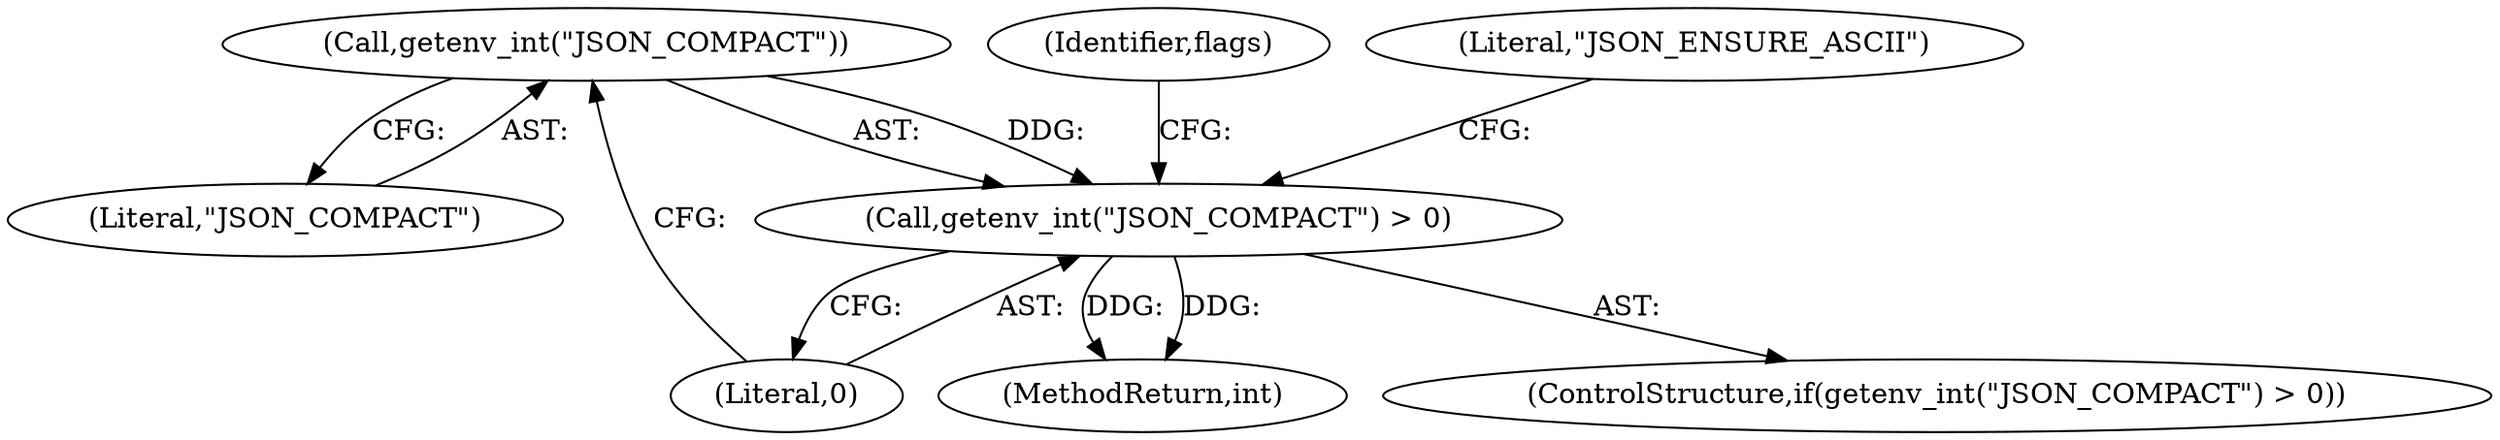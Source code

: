 digraph "0_jansson_8f80c2d83808150724d31793e6ade92749b1faa4_11@API" {
"1000148" [label="(Call,getenv_int(\"JSON_COMPACT\"))"];
"1000147" [label="(Call,getenv_int(\"JSON_COMPACT\") > 0)"];
"1000150" [label="(Literal,0)"];
"1000152" [label="(Identifier,flags)"];
"1000295" [label="(MethodReturn,int)"];
"1000149" [label="(Literal,\"JSON_COMPACT\")"];
"1000147" [label="(Call,getenv_int(\"JSON_COMPACT\") > 0)"];
"1000146" [label="(ControlStructure,if(getenv_int(\"JSON_COMPACT\") > 0))"];
"1000148" [label="(Call,getenv_int(\"JSON_COMPACT\"))"];
"1000156" [label="(Literal,\"JSON_ENSURE_ASCII\")"];
"1000148" -> "1000147"  [label="AST: "];
"1000148" -> "1000149"  [label="CFG: "];
"1000149" -> "1000148"  [label="AST: "];
"1000150" -> "1000148"  [label="CFG: "];
"1000148" -> "1000147"  [label="DDG: "];
"1000147" -> "1000146"  [label="AST: "];
"1000147" -> "1000150"  [label="CFG: "];
"1000150" -> "1000147"  [label="AST: "];
"1000152" -> "1000147"  [label="CFG: "];
"1000156" -> "1000147"  [label="CFG: "];
"1000147" -> "1000295"  [label="DDG: "];
"1000147" -> "1000295"  [label="DDG: "];
}
